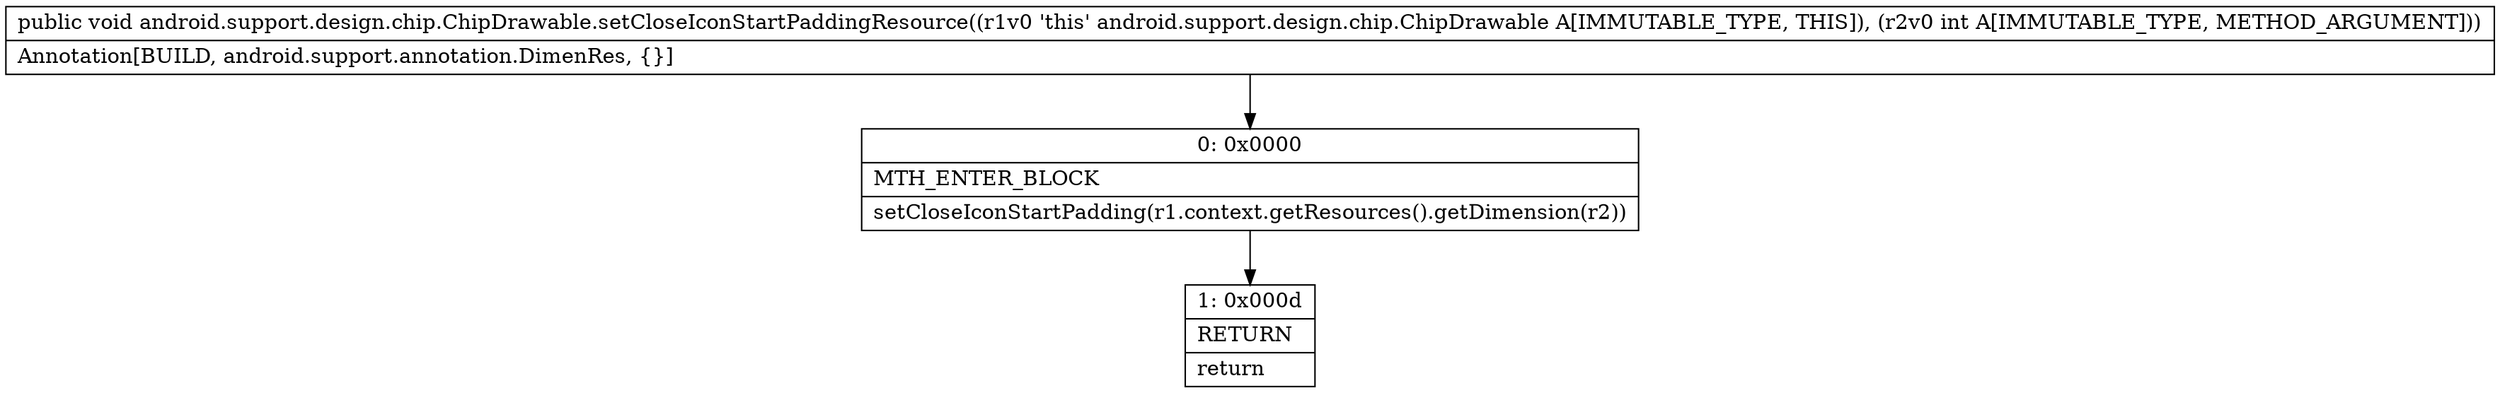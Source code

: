 digraph "CFG forandroid.support.design.chip.ChipDrawable.setCloseIconStartPaddingResource(I)V" {
Node_0 [shape=record,label="{0\:\ 0x0000|MTH_ENTER_BLOCK\l|setCloseIconStartPadding(r1.context.getResources().getDimension(r2))\l}"];
Node_1 [shape=record,label="{1\:\ 0x000d|RETURN\l|return\l}"];
MethodNode[shape=record,label="{public void android.support.design.chip.ChipDrawable.setCloseIconStartPaddingResource((r1v0 'this' android.support.design.chip.ChipDrawable A[IMMUTABLE_TYPE, THIS]), (r2v0 int A[IMMUTABLE_TYPE, METHOD_ARGUMENT]))  | Annotation[BUILD, android.support.annotation.DimenRes, \{\}]\l}"];
MethodNode -> Node_0;
Node_0 -> Node_1;
}

